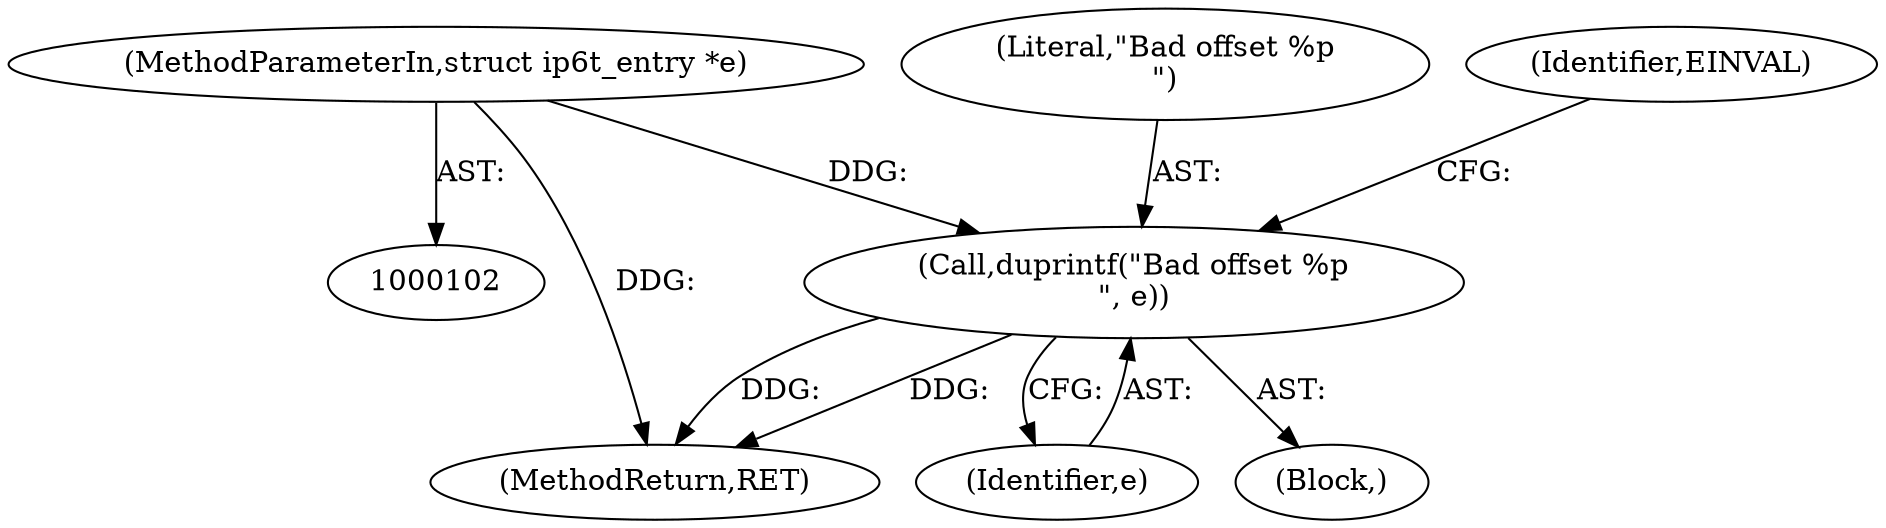 digraph "0_linux_54d83fc74aa9ec72794373cb47432c5f7fb1a309_8@pointer" {
"1000114" [label="(Call,duprintf(\"Bad offset %p\n\", e))"];
"1000103" [label="(MethodParameterIn,struct ip6t_entry *e)"];
"1000223" [label="(MethodReturn,RET)"];
"1000115" [label="(Literal,\"Bad offset %p\n\")"];
"1000103" [label="(MethodParameterIn,struct ip6t_entry *e)"];
"1000116" [label="(Identifier,e)"];
"1000114" [label="(Call,duprintf(\"Bad offset %p\n\", e))"];
"1000119" [label="(Identifier,EINVAL)"];
"1000113" [label="(Block,)"];
"1000114" -> "1000113"  [label="AST: "];
"1000114" -> "1000116"  [label="CFG: "];
"1000115" -> "1000114"  [label="AST: "];
"1000116" -> "1000114"  [label="AST: "];
"1000119" -> "1000114"  [label="CFG: "];
"1000114" -> "1000223"  [label="DDG: "];
"1000114" -> "1000223"  [label="DDG: "];
"1000103" -> "1000114"  [label="DDG: "];
"1000103" -> "1000102"  [label="AST: "];
"1000103" -> "1000223"  [label="DDG: "];
}
